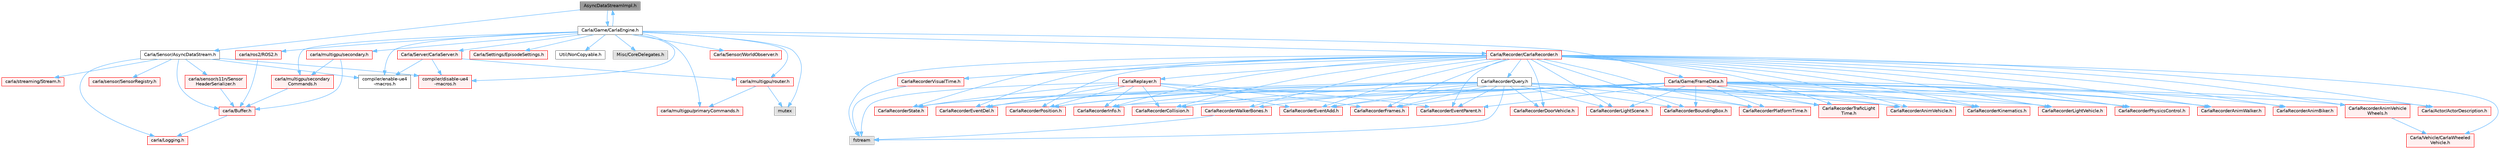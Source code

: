digraph "AsyncDataStreamImpl.h"
{
 // INTERACTIVE_SVG=YES
 // LATEX_PDF_SIZE
  bgcolor="transparent";
  edge [fontname=Helvetica,fontsize=10,labelfontname=Helvetica,labelfontsize=10];
  node [fontname=Helvetica,fontsize=10,shape=box,height=0.2,width=0.4];
  Node1 [id="Node000001",label="AsyncDataStreamImpl.h",height=0.2,width=0.4,color="gray40", fillcolor="grey60", style="filled", fontcolor="black",tooltip=" "];
  Node1 -> Node2 [id="edge1_Node000001_Node000002",color="steelblue1",style="solid",tooltip=" "];
  Node2 [id="Node000002",label="Carla/Game/CarlaEngine.h",height=0.2,width=0.4,color="grey40", fillcolor="white", style="filled",URL="$d0/d11/CarlaEngine_8h.html",tooltip=" "];
  Node2 -> Node3 [id="edge2_Node000002_Node000003",color="steelblue1",style="solid",tooltip=" "];
  Node3 [id="Node000003",label="Carla/Recorder/CarlaRecorder.h",height=0.2,width=0.4,color="red", fillcolor="#FFF0F0", style="filled",URL="$d9/d6a/CarlaRecorder_8h.html",tooltip=" "];
  Node3 -> Node4 [id="edge3_Node000003_Node000004",color="steelblue1",style="solid",tooltip=" "];
  Node4 [id="Node000004",label="fstream",height=0.2,width=0.4,color="grey60", fillcolor="#E0E0E0", style="filled",tooltip=" "];
  Node3 -> Node5 [id="edge4_Node000003_Node000005",color="steelblue1",style="solid",tooltip=" "];
  Node5 [id="Node000005",label="Carla/Actor/ActorDescription.h",height=0.2,width=0.4,color="red", fillcolor="#FFF0F0", style="filled",URL="$d4/de6/Unreal_2CarlaUE4_2Plugins_2Carla_2Source_2Carla_2Actor_2ActorDescription_8h.html",tooltip=" "];
  Node3 -> Node17 [id="edge5_Node000003_Node000017",color="steelblue1",style="solid",tooltip=" "];
  Node17 [id="Node000017",label="CarlaRecorderTraficLight\lTime.h",height=0.2,width=0.4,color="red", fillcolor="#FFF0F0", style="filled",URL="$d0/de7/CarlaRecorderTraficLightTime_8h.html",tooltip=" "];
  Node3 -> Node20 [id="edge6_Node000003_Node000020",color="steelblue1",style="solid",tooltip=" "];
  Node20 [id="Node000020",label="CarlaRecorderPhysicsControl.h",height=0.2,width=0.4,color="red", fillcolor="#FFF0F0", style="filled",URL="$d3/d34/CarlaRecorderPhysicsControl_8h.html",tooltip=" "];
  Node3 -> Node25 [id="edge7_Node000003_Node000025",color="steelblue1",style="solid",tooltip=" "];
  Node25 [id="Node000025",label="CarlaRecorderPlatformTime.h",height=0.2,width=0.4,color="red", fillcolor="#FFF0F0", style="filled",URL="$d0/de8/CarlaRecorderPlatformTime_8h.html",tooltip=" "];
  Node3 -> Node27 [id="edge8_Node000003_Node000027",color="steelblue1",style="solid",tooltip=" "];
  Node27 [id="Node000027",label="CarlaRecorderBoundingBox.h",height=0.2,width=0.4,color="red", fillcolor="#FFF0F0", style="filled",URL="$d1/deb/CarlaRecorderBoundingBox_8h.html",tooltip=" "];
  Node3 -> Node28 [id="edge9_Node000003_Node000028",color="steelblue1",style="solid",tooltip=" "];
  Node28 [id="Node000028",label="CarlaRecorderKinematics.h",height=0.2,width=0.4,color="red", fillcolor="#FFF0F0", style="filled",URL="$d1/de3/CarlaRecorderKinematics_8h.html",tooltip=" "];
  Node3 -> Node29 [id="edge10_Node000003_Node000029",color="steelblue1",style="solid",tooltip=" "];
  Node29 [id="Node000029",label="CarlaRecorderLightScene.h",height=0.2,width=0.4,color="red", fillcolor="#FFF0F0", style="filled",URL="$d9/dc8/CarlaRecorderLightScene_8h.html",tooltip=" "];
  Node3 -> Node31 [id="edge11_Node000003_Node000031",color="steelblue1",style="solid",tooltip=" "];
  Node31 [id="Node000031",label="CarlaRecorderLightVehicle.h",height=0.2,width=0.4,color="red", fillcolor="#FFF0F0", style="filled",URL="$de/da8/CarlaRecorderLightVehicle_8h.html",tooltip=" "];
  Node3 -> Node32 [id="edge12_Node000003_Node000032",color="steelblue1",style="solid",tooltip=" "];
  Node32 [id="Node000032",label="CarlaRecorderAnimVehicle.h",height=0.2,width=0.4,color="red", fillcolor="#FFF0F0", style="filled",URL="$d6/d44/CarlaRecorderAnimVehicle_8h.html",tooltip=" "];
  Node3 -> Node33 [id="edge13_Node000003_Node000033",color="steelblue1",style="solid",tooltip=" "];
  Node33 [id="Node000033",label="CarlaRecorderAnimVehicle\lWheels.h",height=0.2,width=0.4,color="red", fillcolor="#FFF0F0", style="filled",URL="$d0/d5c/CarlaRecorderAnimVehicleWheels_8h.html",tooltip=" "];
  Node33 -> Node34 [id="edge14_Node000033_Node000034",color="steelblue1",style="solid",tooltip=" "];
  Node34 [id="Node000034",label="Carla/Vehicle/CarlaWheeled\lVehicle.h",height=0.2,width=0.4,color="red", fillcolor="#FFF0F0", style="filled",URL="$d3/d00/CarlaWheeledVehicle_8h.html",tooltip=" "];
  Node3 -> Node70 [id="edge15_Node000003_Node000070",color="steelblue1",style="solid",tooltip=" "];
  Node70 [id="Node000070",label="CarlaRecorderAnimWalker.h",height=0.2,width=0.4,color="red", fillcolor="#FFF0F0", style="filled",URL="$d3/d60/CarlaRecorderAnimWalker_8h.html",tooltip=" "];
  Node3 -> Node71 [id="edge16_Node000003_Node000071",color="steelblue1",style="solid",tooltip=" "];
  Node71 [id="Node000071",label="CarlaRecorderAnimBiker.h",height=0.2,width=0.4,color="red", fillcolor="#FFF0F0", style="filled",URL="$d6/dda/CarlaRecorderAnimBiker_8h.html",tooltip=" "];
  Node3 -> Node72 [id="edge17_Node000003_Node000072",color="steelblue1",style="solid",tooltip=" "];
  Node72 [id="Node000072",label="CarlaRecorderCollision.h",height=0.2,width=0.4,color="red", fillcolor="#FFF0F0", style="filled",URL="$df/d06/CarlaRecorderCollision_8h.html",tooltip=" "];
  Node3 -> Node74 [id="edge18_Node000003_Node000074",color="steelblue1",style="solid",tooltip=" "];
  Node74 [id="Node000074",label="CarlaRecorderEventAdd.h",height=0.2,width=0.4,color="red", fillcolor="#FFF0F0", style="filled",URL="$d0/d0e/CarlaRecorderEventAdd_8h.html",tooltip=" "];
  Node3 -> Node75 [id="edge19_Node000003_Node000075",color="steelblue1",style="solid",tooltip=" "];
  Node75 [id="Node000075",label="CarlaRecorderEventDel.h",height=0.2,width=0.4,color="red", fillcolor="#FFF0F0", style="filled",URL="$d7/d4c/CarlaRecorderEventDel_8h.html",tooltip=" "];
  Node3 -> Node76 [id="edge20_Node000003_Node000076",color="steelblue1",style="solid",tooltip=" "];
  Node76 [id="Node000076",label="CarlaRecorderEventParent.h",height=0.2,width=0.4,color="red", fillcolor="#FFF0F0", style="filled",URL="$d0/dc2/CarlaRecorderEventParent_8h.html",tooltip=" "];
  Node3 -> Node77 [id="edge21_Node000003_Node000077",color="steelblue1",style="solid",tooltip=" "];
  Node77 [id="Node000077",label="CarlaRecorderFrames.h",height=0.2,width=0.4,color="red", fillcolor="#FFF0F0", style="filled",URL="$dc/dfc/CarlaRecorderFrames_8h.html",tooltip=" "];
  Node3 -> Node78 [id="edge22_Node000003_Node000078",color="steelblue1",style="solid",tooltip=" "];
  Node78 [id="Node000078",label="CarlaRecorderInfo.h",height=0.2,width=0.4,color="red", fillcolor="#FFF0F0", style="filled",URL="$df/de9/CarlaRecorderInfo_8h.html",tooltip=" "];
  Node3 -> Node81 [id="edge23_Node000003_Node000081",color="steelblue1",style="solid",tooltip=" "];
  Node81 [id="Node000081",label="CarlaRecorderPosition.h",height=0.2,width=0.4,color="red", fillcolor="#FFF0F0", style="filled",URL="$dc/d20/CarlaRecorderPosition_8h.html",tooltip=" "];
  Node3 -> Node82 [id="edge24_Node000003_Node000082",color="steelblue1",style="solid",tooltip=" "];
  Node82 [id="Node000082",label="CarlaRecorderQuery.h",height=0.2,width=0.4,color="grey40", fillcolor="white", style="filled",URL="$d7/dbd/CarlaRecorderQuery_8h.html",tooltip=" "];
  Node82 -> Node4 [id="edge25_Node000082_Node000004",color="steelblue1",style="solid",tooltip=" "];
  Node82 -> Node17 [id="edge26_Node000082_Node000017",color="steelblue1",style="solid",tooltip=" "];
  Node82 -> Node20 [id="edge27_Node000082_Node000020",color="steelblue1",style="solid",tooltip=" "];
  Node82 -> Node25 [id="edge28_Node000082_Node000025",color="steelblue1",style="solid",tooltip=" "];
  Node82 -> Node27 [id="edge29_Node000082_Node000027",color="steelblue1",style="solid",tooltip=" "];
  Node82 -> Node28 [id="edge30_Node000082_Node000028",color="steelblue1",style="solid",tooltip=" "];
  Node82 -> Node29 [id="edge31_Node000082_Node000029",color="steelblue1",style="solid",tooltip=" "];
  Node82 -> Node31 [id="edge32_Node000082_Node000031",color="steelblue1",style="solid",tooltip=" "];
  Node82 -> Node70 [id="edge33_Node000082_Node000070",color="steelblue1",style="solid",tooltip=" "];
  Node82 -> Node32 [id="edge34_Node000082_Node000032",color="steelblue1",style="solid",tooltip=" "];
  Node82 -> Node72 [id="edge35_Node000082_Node000072",color="steelblue1",style="solid",tooltip=" "];
  Node82 -> Node74 [id="edge36_Node000082_Node000074",color="steelblue1",style="solid",tooltip=" "];
  Node82 -> Node75 [id="edge37_Node000082_Node000075",color="steelblue1",style="solid",tooltip=" "];
  Node82 -> Node76 [id="edge38_Node000082_Node000076",color="steelblue1",style="solid",tooltip=" "];
  Node82 -> Node77 [id="edge39_Node000082_Node000077",color="steelblue1",style="solid",tooltip=" "];
  Node82 -> Node78 [id="edge40_Node000082_Node000078",color="steelblue1",style="solid",tooltip=" "];
  Node82 -> Node81 [id="edge41_Node000082_Node000081",color="steelblue1",style="solid",tooltip=" "];
  Node82 -> Node83 [id="edge42_Node000082_Node000083",color="steelblue1",style="solid",tooltip=" "];
  Node83 [id="Node000083",label="CarlaRecorderState.h",height=0.2,width=0.4,color="red", fillcolor="#FFF0F0", style="filled",URL="$da/d32/CarlaRecorderState_8h.html",tooltip=" "];
  Node82 -> Node84 [id="edge43_Node000082_Node000084",color="steelblue1",style="solid",tooltip=" "];
  Node84 [id="Node000084",label="CarlaRecorderWalkerBones.h",height=0.2,width=0.4,color="red", fillcolor="#FFF0F0", style="filled",URL="$da/dfe/CarlaRecorderWalkerBones_8h.html",tooltip=" "];
  Node84 -> Node4 [id="edge44_Node000084_Node000004",color="steelblue1",style="solid",tooltip=" "];
  Node82 -> Node85 [id="edge45_Node000082_Node000085",color="steelblue1",style="solid",tooltip=" "];
  Node85 [id="Node000085",label="CarlaRecorderDoorVehicle.h",height=0.2,width=0.4,color="red", fillcolor="#FFF0F0", style="filled",URL="$de/d44/CarlaRecorderDoorVehicle_8h.html",tooltip=" "];
  Node3 -> Node83 [id="edge46_Node000003_Node000083",color="steelblue1",style="solid",tooltip=" "];
  Node3 -> Node86 [id="edge47_Node000003_Node000086",color="steelblue1",style="solid",tooltip=" "];
  Node86 [id="Node000086",label="CarlaRecorderVisualTime.h",height=0.2,width=0.4,color="red", fillcolor="#FFF0F0", style="filled",URL="$d3/db8/CarlaRecorderVisualTime_8h.html",tooltip=" "];
  Node86 -> Node4 [id="edge48_Node000086_Node000004",color="steelblue1",style="solid",tooltip=" "];
  Node3 -> Node84 [id="edge49_Node000003_Node000084",color="steelblue1",style="solid",tooltip=" "];
  Node3 -> Node85 [id="edge50_Node000003_Node000085",color="steelblue1",style="solid",tooltip=" "];
  Node3 -> Node87 [id="edge51_Node000003_Node000087",color="steelblue1",style="solid",tooltip=" "];
  Node87 [id="Node000087",label="CarlaReplayer.h",height=0.2,width=0.4,color="red", fillcolor="#FFF0F0", style="filled",URL="$de/dea/CarlaReplayer_8h.html",tooltip=" "];
  Node87 -> Node4 [id="edge52_Node000087_Node000004",color="steelblue1",style="solid",tooltip=" "];
  Node87 -> Node78 [id="edge53_Node000087_Node000078",color="steelblue1",style="solid",tooltip=" "];
  Node87 -> Node77 [id="edge54_Node000087_Node000077",color="steelblue1",style="solid",tooltip=" "];
  Node87 -> Node74 [id="edge55_Node000087_Node000074",color="steelblue1",style="solid",tooltip=" "];
  Node87 -> Node75 [id="edge56_Node000087_Node000075",color="steelblue1",style="solid",tooltip=" "];
  Node87 -> Node76 [id="edge57_Node000087_Node000076",color="steelblue1",style="solid",tooltip=" "];
  Node87 -> Node72 [id="edge58_Node000087_Node000072",color="steelblue1",style="solid",tooltip=" "];
  Node87 -> Node81 [id="edge59_Node000087_Node000081",color="steelblue1",style="solid",tooltip=" "];
  Node87 -> Node83 [id="edge60_Node000087_Node000083",color="steelblue1",style="solid",tooltip=" "];
  Node3 -> Node34 [id="edge61_Node000003_Node000034",color="steelblue1",style="solid",tooltip=" "];
  Node2 -> Node92 [id="edge62_Node000002_Node000092",color="steelblue1",style="solid",tooltip=" "];
  Node92 [id="Node000092",label="Carla/Sensor/WorldObserver.h",height=0.2,width=0.4,color="red", fillcolor="#FFF0F0", style="filled",URL="$d8/deb/WorldObserver_8h.html",tooltip=" "];
  Node2 -> Node208 [id="edge63_Node000002_Node000208",color="steelblue1",style="solid",tooltip=" "];
  Node208 [id="Node000208",label="Carla/Server/CarlaServer.h",height=0.2,width=0.4,color="red", fillcolor="#FFF0F0", style="filled",URL="$d0/d35/CarlaServer_8h.html",tooltip=" "];
  Node208 -> Node7 [id="edge64_Node000208_Node000007",color="steelblue1",style="solid",tooltip=" "];
  Node7 [id="Node000007",label="compiler/disable-ue4\l-macros.h",height=0.2,width=0.4,color="red", fillcolor="#FFF0F0", style="filled",URL="$d2/d02/disable-ue4-macros_8h.html",tooltip=" "];
  Node208 -> Node230 [id="edge65_Node000208_Node000230",color="steelblue1",style="solid",tooltip=" "];
  Node230 [id="Node000230",label="carla/multigpu/router.h",height=0.2,width=0.4,color="red", fillcolor="#FFF0F0", style="filled",URL="$da/db7/router_8h.html",tooltip=" "];
  Node230 -> Node239 [id="edge66_Node000230_Node000239",color="steelblue1",style="solid",tooltip=" "];
  Node239 [id="Node000239",label="carla/multigpu/primaryCommands.h",height=0.2,width=0.4,color="red", fillcolor="#FFF0F0", style="filled",URL="$dd/dbf/primaryCommands_8h.html",tooltip=" "];
  Node230 -> Node204 [id="edge67_Node000230_Node000204",color="steelblue1",style="solid",tooltip=" "];
  Node204 [id="Node000204",label="mutex",height=0.2,width=0.4,color="grey60", fillcolor="#E0E0E0", style="filled",tooltip=" "];
  Node208 -> Node14 [id="edge68_Node000208_Node000014",color="steelblue1",style="solid",tooltip=" "];
  Node14 [id="Node000014",label="compiler/enable-ue4\l-macros.h",height=0.2,width=0.4,color="grey40", fillcolor="white", style="filled",URL="$d9/da2/enable-ue4-macros_8h.html",tooltip=" "];
  Node2 -> Node245 [id="edge69_Node000002_Node000245",color="steelblue1",style="solid",tooltip=" "];
  Node245 [id="Node000245",label="Carla/Settings/EpisodeSettings.h",height=0.2,width=0.4,color="red", fillcolor="#FFF0F0", style="filled",URL="$d8/d64/Unreal_2CarlaUE4_2Plugins_2Carla_2Source_2Carla_2Settings_2EpisodeSettings_8h.html",tooltip=" "];
  Node2 -> Node9 [id="edge70_Node000002_Node000009",color="steelblue1",style="solid",tooltip=" "];
  Node9 [id="Node000009",label="Util/NonCopyable.h",height=0.2,width=0.4,color="grey40", fillcolor="white", style="filled",URL="$d4/d57/Unreal_2CarlaUE4_2Plugins_2Carla_2Source_2Carla_2Util_2NonCopyable_8h.html",tooltip=" "];
  Node2 -> Node247 [id="edge71_Node000002_Node000247",color="steelblue1",style="solid",tooltip=" "];
  Node247 [id="Node000247",label="Carla/Game/FrameData.h",height=0.2,width=0.4,color="red", fillcolor="#FFF0F0", style="filled",URL="$d2/df1/FrameData_8h.html",tooltip=" "];
  Node247 -> Node17 [id="edge72_Node000247_Node000017",color="steelblue1",style="solid",tooltip=" "];
  Node247 -> Node20 [id="edge73_Node000247_Node000020",color="steelblue1",style="solid",tooltip=" "];
  Node247 -> Node25 [id="edge74_Node000247_Node000025",color="steelblue1",style="solid",tooltip=" "];
  Node247 -> Node27 [id="edge75_Node000247_Node000027",color="steelblue1",style="solid",tooltip=" "];
  Node247 -> Node28 [id="edge76_Node000247_Node000028",color="steelblue1",style="solid",tooltip=" "];
  Node247 -> Node29 [id="edge77_Node000247_Node000029",color="steelblue1",style="solid",tooltip=" "];
  Node247 -> Node31 [id="edge78_Node000247_Node000031",color="steelblue1",style="solid",tooltip=" "];
  Node247 -> Node32 [id="edge79_Node000247_Node000032",color="steelblue1",style="solid",tooltip=" "];
  Node247 -> Node33 [id="edge80_Node000247_Node000033",color="steelblue1",style="solid",tooltip=" "];
  Node247 -> Node70 [id="edge81_Node000247_Node000070",color="steelblue1",style="solid",tooltip=" "];
  Node247 -> Node71 [id="edge82_Node000247_Node000071",color="steelblue1",style="solid",tooltip=" "];
  Node247 -> Node72 [id="edge83_Node000247_Node000072",color="steelblue1",style="solid",tooltip=" "];
  Node247 -> Node74 [id="edge84_Node000247_Node000074",color="steelblue1",style="solid",tooltip=" "];
  Node247 -> Node75 [id="edge85_Node000247_Node000075",color="steelblue1",style="solid",tooltip=" "];
  Node247 -> Node76 [id="edge86_Node000247_Node000076",color="steelblue1",style="solid",tooltip=" "];
  Node247 -> Node77 [id="edge87_Node000247_Node000077",color="steelblue1",style="solid",tooltip=" "];
  Node247 -> Node78 [id="edge88_Node000247_Node000078",color="steelblue1",style="solid",tooltip=" "];
  Node247 -> Node81 [id="edge89_Node000247_Node000081",color="steelblue1",style="solid",tooltip=" "];
  Node247 -> Node83 [id="edge90_Node000247_Node000083",color="steelblue1",style="solid",tooltip=" "];
  Node247 -> Node5 [id="edge91_Node000247_Node000005",color="steelblue1",style="solid",tooltip=" "];
  Node2 -> Node309 [id="edge92_Node000002_Node000309",color="steelblue1",style="solid",tooltip=" "];
  Node309 [id="Node000309",label="Misc/CoreDelegates.h",height=0.2,width=0.4,color="grey60", fillcolor="#E0E0E0", style="filled",tooltip=" "];
  Node2 -> Node7 [id="edge93_Node000002_Node000007",color="steelblue1",style="solid",tooltip=" "];
  Node2 -> Node230 [id="edge94_Node000002_Node000230",color="steelblue1",style="solid",tooltip=" "];
  Node2 -> Node239 [id="edge95_Node000002_Node000239",color="steelblue1",style="solid",tooltip=" "];
  Node2 -> Node310 [id="edge96_Node000002_Node000310",color="steelblue1",style="solid",tooltip=" "];
  Node310 [id="Node000310",label="carla/multigpu/secondary.h",height=0.2,width=0.4,color="red", fillcolor="#FFF0F0", style="filled",URL="$de/df9/secondary_8h.html",tooltip=" "];
  Node310 -> Node95 [id="edge97_Node000310_Node000095",color="steelblue1",style="solid",tooltip=" "];
  Node95 [id="Node000095",label="carla/Buffer.h",height=0.2,width=0.4,color="red", fillcolor="#FFF0F0", style="filled",URL="$d2/dda/carla_2Buffer_8h.html",tooltip=" "];
  Node95 -> Node100 [id="edge98_Node000095_Node000100",color="steelblue1",style="solid",tooltip=" "];
  Node100 [id="Node000100",label="carla/Logging.h",height=0.2,width=0.4,color="red", fillcolor="#FFF0F0", style="filled",URL="$de/d87/Logging_8h.html",tooltip=" "];
  Node310 -> Node311 [id="edge99_Node000310_Node000311",color="steelblue1",style="solid",tooltip=" "];
  Node311 [id="Node000311",label="carla/multigpu/secondary\lCommands.h",height=0.2,width=0.4,color="red", fillcolor="#FFF0F0", style="filled",URL="$d6/d9a/secondaryCommands_8h.html",tooltip=" "];
  Node311 -> Node95 [id="edge100_Node000311_Node000095",color="steelblue1",style="solid",tooltip=" "];
  Node2 -> Node311 [id="edge101_Node000002_Node000311",color="steelblue1",style="solid",tooltip=" "];
  Node2 -> Node129 [id="edge102_Node000002_Node000129",color="steelblue1",style="solid",tooltip=" "];
  Node129 [id="Node000129",label="carla/ros2/ROS2.h",height=0.2,width=0.4,color="red", fillcolor="#FFF0F0", style="filled",URL="$da/db8/ROS2_8h.html",tooltip=" "];
  Node129 -> Node95 [id="edge103_Node000129_Node000095",color="steelblue1",style="solid",tooltip=" "];
  Node2 -> Node14 [id="edge104_Node000002_Node000014",color="steelblue1",style="solid",tooltip=" "];
  Node2 -> Node204 [id="edge105_Node000002_Node000204",color="steelblue1",style="solid",tooltip=" "];
  Node2 -> Node1 [id="edge106_Node000002_Node000001",color="steelblue1",style="solid",tooltip=" "];
  Node1 -> Node94 [id="edge107_Node000001_Node000094",color="steelblue1",style="solid",tooltip=" "];
  Node94 [id="Node000094",label="Carla/Sensor/AsyncDataStream.h",height=0.2,width=0.4,color="grey40", fillcolor="white", style="filled",URL="$d9/d4d/AsyncDataStream_8h.html",tooltip=" "];
  Node94 -> Node7 [id="edge108_Node000094_Node000007",color="steelblue1",style="solid",tooltip=" "];
  Node94 -> Node95 [id="edge109_Node000094_Node000095",color="steelblue1",style="solid",tooltip=" "];
  Node94 -> Node100 [id="edge110_Node000094_Node000100",color="steelblue1",style="solid",tooltip=" "];
  Node94 -> Node106 [id="edge111_Node000094_Node000106",color="steelblue1",style="solid",tooltip=" "];
  Node106 [id="Node000106",label="carla/sensor/SensorRegistry.h",height=0.2,width=0.4,color="red", fillcolor="#FFF0F0", style="filled",URL="$d4/d03/SensorRegistry_8h.html",tooltip=" "];
  Node94 -> Node115 [id="edge112_Node000094_Node000115",color="steelblue1",style="solid",tooltip=" "];
  Node115 [id="Node000115",label="carla/sensor/s11n/Sensor\lHeaderSerializer.h",height=0.2,width=0.4,color="red", fillcolor="#FFF0F0", style="filled",URL="$dd/da9/SensorHeaderSerializer_8h.html",tooltip=" "];
  Node115 -> Node95 [id="edge113_Node000115_Node000095",color="steelblue1",style="solid",tooltip=" "];
  Node94 -> Node182 [id="edge114_Node000094_Node000182",color="steelblue1",style="solid",tooltip=" "];
  Node182 [id="Node000182",label="carla/streaming/Stream.h",height=0.2,width=0.4,color="red", fillcolor="#FFF0F0", style="filled",URL="$de/dd1/Stream_8h.html",tooltip=" "];
  Node94 -> Node14 [id="edge115_Node000094_Node000014",color="steelblue1",style="solid",tooltip=" "];
}
